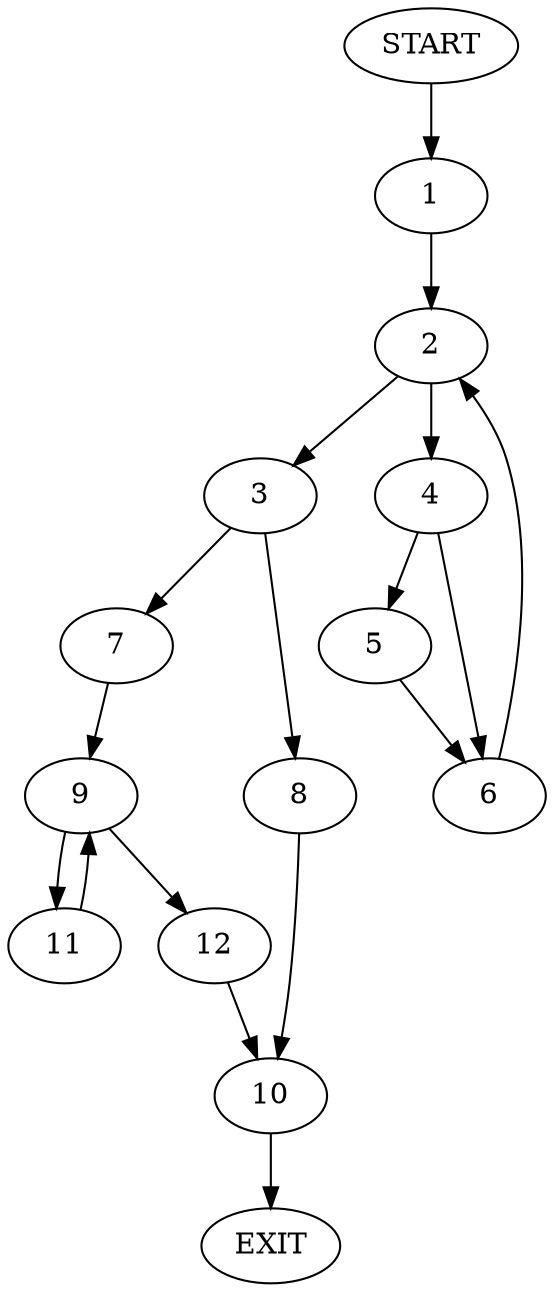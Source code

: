 digraph {
0 [label="START"]
13 [label="EXIT"]
0 -> 1
1 -> 2
2 -> 3
2 -> 4
4 -> 5
4 -> 6
3 -> 7
3 -> 8
5 -> 6
6 -> 2
7 -> 9
8 -> 10
9 -> 11
9 -> 12
11 -> 9
12 -> 10
10 -> 13
}
